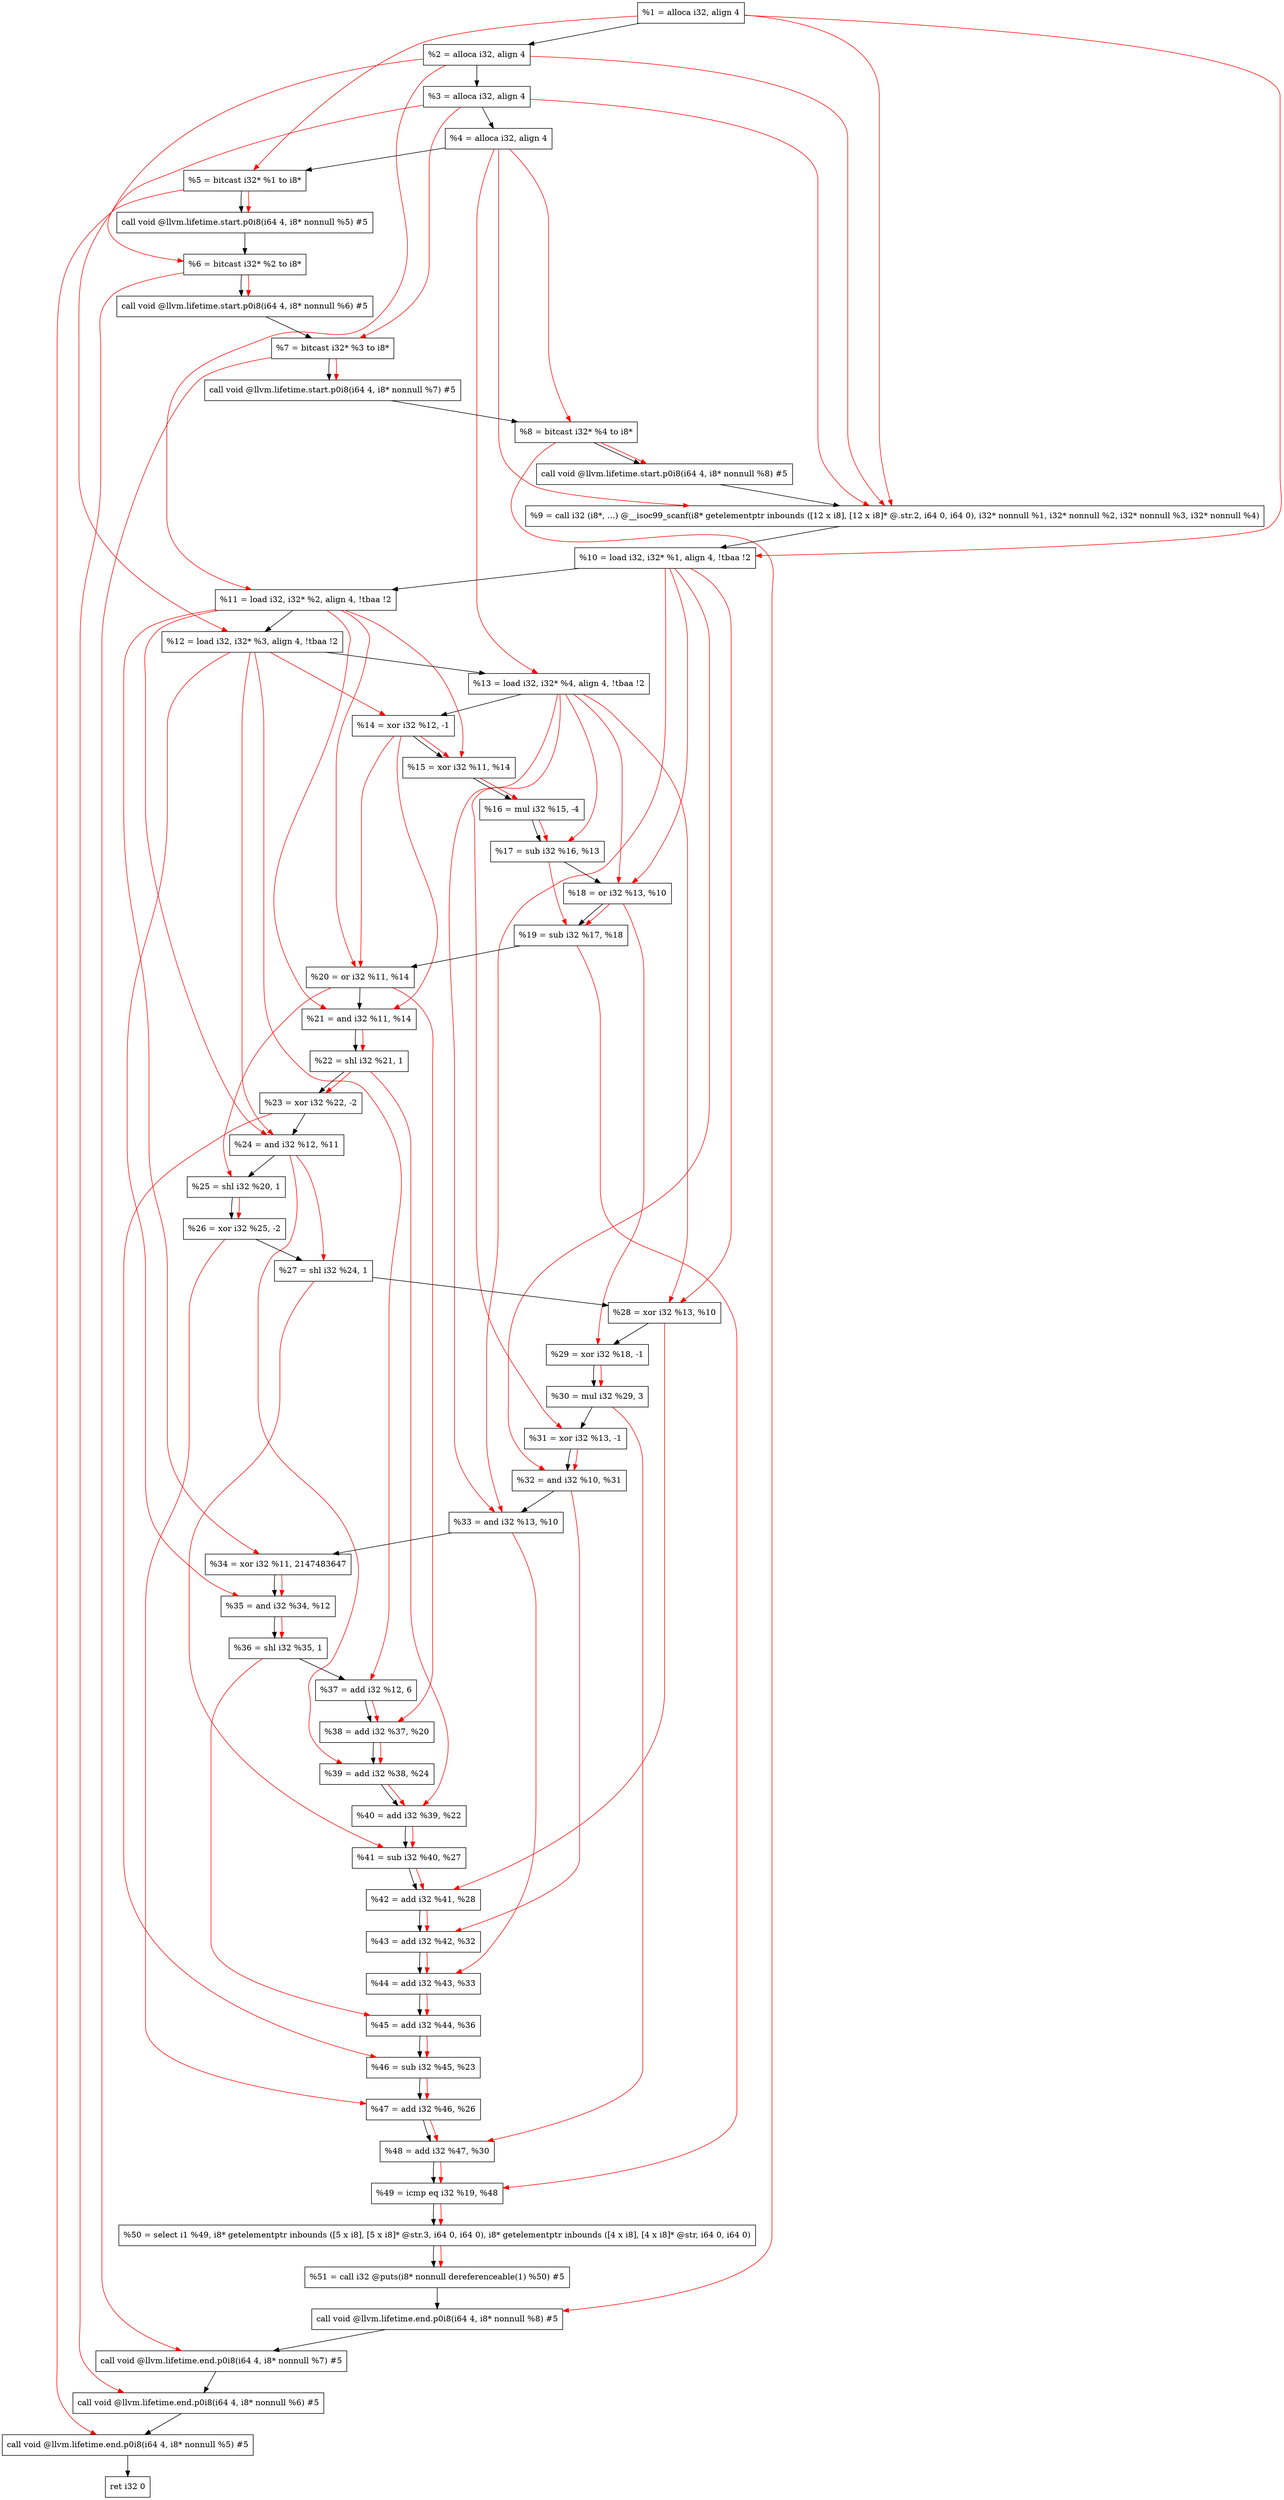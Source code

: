 digraph "DFG for'main' function" {
	Node0x6609a8[shape=record, label="  %1 = alloca i32, align 4"];
	Node0x660a28[shape=record, label="  %2 = alloca i32, align 4"];
	Node0x660ab8[shape=record, label="  %3 = alloca i32, align 4"];
	Node0x660b18[shape=record, label="  %4 = alloca i32, align 4"];
	Node0x660bc8[shape=record, label="  %5 = bitcast i32* %1 to i8*"];
	Node0x660ff8[shape=record, label="  call void @llvm.lifetime.start.p0i8(i64 4, i8* nonnull %5) #5"];
	Node0x6610d8[shape=record, label="  %6 = bitcast i32* %2 to i8*"];
	Node0x6611d8[shape=record, label="  call void @llvm.lifetime.start.p0i8(i64 4, i8* nonnull %6) #5"];
	Node0x661298[shape=record, label="  %7 = bitcast i32* %3 to i8*"];
	Node0x661348[shape=record, label="  call void @llvm.lifetime.start.p0i8(i64 4, i8* nonnull %7) #5"];
	Node0x661408[shape=record, label="  %8 = bitcast i32* %4 to i8*"];
	Node0x6614b8[shape=record, label="  call void @llvm.lifetime.start.p0i8(i64 4, i8* nonnull %8) #5"];
	Node0x65ba90[shape=record, label="  %9 = call i32 (i8*, ...) @__isoc99_scanf(i8* getelementptr inbounds ([12 x i8], [12 x i8]* @.str.2, i64 0, i64 0), i32* nonnull %1, i32* nonnull %2, i32* nonnull %3, i32* nonnull %4)"];
	Node0x6616b8[shape=record, label="  %10 = load i32, i32* %1, align 4, !tbaa !2"];
	Node0x662628[shape=record, label="  %11 = load i32, i32* %2, align 4, !tbaa !2"];
	Node0x662c98[shape=record, label="  %12 = load i32, i32* %3, align 4, !tbaa !2"];
	Node0x662cf8[shape=record, label="  %13 = load i32, i32* %4, align 4, !tbaa !2"];
	Node0x662d70[shape=record, label="  %14 = xor i32 %12, -1"];
	Node0x662de0[shape=record, label="  %15 = xor i32 %11, %14"];
	Node0x662e50[shape=record, label="  %16 = mul i32 %15, -4"];
	Node0x662ec0[shape=record, label="  %17 = sub i32 %16, %13"];
	Node0x662f30[shape=record, label="  %18 = or i32 %13, %10"];
	Node0x662fa0[shape=record, label="  %19 = sub i32 %17, %18"];
	Node0x663010[shape=record, label="  %20 = or i32 %11, %14"];
	Node0x663080[shape=record, label="  %21 = and i32 %11, %14"];
	Node0x6630f0[shape=record, label="  %22 = shl i32 %21, 1"];
	Node0x663160[shape=record, label="  %23 = xor i32 %22, -2"];
	Node0x6631d0[shape=record, label="  %24 = and i32 %12, %11"];
	Node0x663240[shape=record, label="  %25 = shl i32 %20, 1"];
	Node0x6632b0[shape=record, label="  %26 = xor i32 %25, -2"];
	Node0x663320[shape=record, label="  %27 = shl i32 %24, 1"];
	Node0x663390[shape=record, label="  %28 = xor i32 %13, %10"];
	Node0x663400[shape=record, label="  %29 = xor i32 %18, -1"];
	Node0x663470[shape=record, label="  %30 = mul i32 %29, 3"];
	Node0x6634e0[shape=record, label="  %31 = xor i32 %13, -1"];
	Node0x663550[shape=record, label="  %32 = and i32 %10, %31"];
	Node0x6635c0[shape=record, label="  %33 = and i32 %13, %10"];
	Node0x663630[shape=record, label="  %34 = xor i32 %11, 2147483647"];
	Node0x6636a0[shape=record, label="  %35 = and i32 %34, %12"];
	Node0x663710[shape=record, label="  %36 = shl i32 %35, 1"];
	Node0x663780[shape=record, label="  %37 = add i32 %12, 6"];
	Node0x6637f0[shape=record, label="  %38 = add i32 %37, %20"];
	Node0x663860[shape=record, label="  %39 = add i32 %38, %24"];
	Node0x6638d0[shape=record, label="  %40 = add i32 %39, %22"];
	Node0x663940[shape=record, label="  %41 = sub i32 %40, %27"];
	Node0x6639b0[shape=record, label="  %42 = add i32 %41, %28"];
	Node0x663a20[shape=record, label="  %43 = add i32 %42, %32"];
	Node0x663a90[shape=record, label="  %44 = add i32 %43, %33"];
	Node0x663b00[shape=record, label="  %45 = add i32 %44, %36"];
	Node0x663b70[shape=record, label="  %46 = sub i32 %45, %23"];
	Node0x663be0[shape=record, label="  %47 = add i32 %46, %26"];
	Node0x663c50[shape=record, label="  %48 = add i32 %47, %30"];
	Node0x663cc0[shape=record, label="  %49 = icmp eq i32 %19, %48"];
	Node0x6008b8[shape=record, label="  %50 = select i1 %49, i8* getelementptr inbounds ([5 x i8], [5 x i8]* @str.3, i64 0, i64 0), i8* getelementptr inbounds ([4 x i8], [4 x i8]* @str, i64 0, i64 0)"];
	Node0x663d50[shape=record, label="  %51 = call i32 @puts(i8* nonnull dereferenceable(1) %50) #5"];
	Node0x663ff8[shape=record, label="  call void @llvm.lifetime.end.p0i8(i64 4, i8* nonnull %8) #5"];
	Node0x664158[shape=record, label="  call void @llvm.lifetime.end.p0i8(i64 4, i8* nonnull %7) #5"];
	Node0x664268[shape=record, label="  call void @llvm.lifetime.end.p0i8(i64 4, i8* nonnull %6) #5"];
	Node0x664378[shape=record, label="  call void @llvm.lifetime.end.p0i8(i64 4, i8* nonnull %5) #5"];
	Node0x664438[shape=record, label="  ret i32 0"];
	Node0x6609a8 -> Node0x660a28;
	Node0x660a28 -> Node0x660ab8;
	Node0x660ab8 -> Node0x660b18;
	Node0x660b18 -> Node0x660bc8;
	Node0x660bc8 -> Node0x660ff8;
	Node0x660ff8 -> Node0x6610d8;
	Node0x6610d8 -> Node0x6611d8;
	Node0x6611d8 -> Node0x661298;
	Node0x661298 -> Node0x661348;
	Node0x661348 -> Node0x661408;
	Node0x661408 -> Node0x6614b8;
	Node0x6614b8 -> Node0x65ba90;
	Node0x65ba90 -> Node0x6616b8;
	Node0x6616b8 -> Node0x662628;
	Node0x662628 -> Node0x662c98;
	Node0x662c98 -> Node0x662cf8;
	Node0x662cf8 -> Node0x662d70;
	Node0x662d70 -> Node0x662de0;
	Node0x662de0 -> Node0x662e50;
	Node0x662e50 -> Node0x662ec0;
	Node0x662ec0 -> Node0x662f30;
	Node0x662f30 -> Node0x662fa0;
	Node0x662fa0 -> Node0x663010;
	Node0x663010 -> Node0x663080;
	Node0x663080 -> Node0x6630f0;
	Node0x6630f0 -> Node0x663160;
	Node0x663160 -> Node0x6631d0;
	Node0x6631d0 -> Node0x663240;
	Node0x663240 -> Node0x6632b0;
	Node0x6632b0 -> Node0x663320;
	Node0x663320 -> Node0x663390;
	Node0x663390 -> Node0x663400;
	Node0x663400 -> Node0x663470;
	Node0x663470 -> Node0x6634e0;
	Node0x6634e0 -> Node0x663550;
	Node0x663550 -> Node0x6635c0;
	Node0x6635c0 -> Node0x663630;
	Node0x663630 -> Node0x6636a0;
	Node0x6636a0 -> Node0x663710;
	Node0x663710 -> Node0x663780;
	Node0x663780 -> Node0x6637f0;
	Node0x6637f0 -> Node0x663860;
	Node0x663860 -> Node0x6638d0;
	Node0x6638d0 -> Node0x663940;
	Node0x663940 -> Node0x6639b0;
	Node0x6639b0 -> Node0x663a20;
	Node0x663a20 -> Node0x663a90;
	Node0x663a90 -> Node0x663b00;
	Node0x663b00 -> Node0x663b70;
	Node0x663b70 -> Node0x663be0;
	Node0x663be0 -> Node0x663c50;
	Node0x663c50 -> Node0x663cc0;
	Node0x663cc0 -> Node0x6008b8;
	Node0x6008b8 -> Node0x663d50;
	Node0x663d50 -> Node0x663ff8;
	Node0x663ff8 -> Node0x664158;
	Node0x664158 -> Node0x664268;
	Node0x664268 -> Node0x664378;
	Node0x664378 -> Node0x664438;
edge [color=red]
	Node0x6609a8 -> Node0x660bc8;
	Node0x660bc8 -> Node0x660ff8;
	Node0x660a28 -> Node0x6610d8;
	Node0x6610d8 -> Node0x6611d8;
	Node0x660ab8 -> Node0x661298;
	Node0x661298 -> Node0x661348;
	Node0x660b18 -> Node0x661408;
	Node0x661408 -> Node0x6614b8;
	Node0x6609a8 -> Node0x65ba90;
	Node0x660a28 -> Node0x65ba90;
	Node0x660ab8 -> Node0x65ba90;
	Node0x660b18 -> Node0x65ba90;
	Node0x6609a8 -> Node0x6616b8;
	Node0x660a28 -> Node0x662628;
	Node0x660ab8 -> Node0x662c98;
	Node0x660b18 -> Node0x662cf8;
	Node0x662c98 -> Node0x662d70;
	Node0x662628 -> Node0x662de0;
	Node0x662d70 -> Node0x662de0;
	Node0x662de0 -> Node0x662e50;
	Node0x662e50 -> Node0x662ec0;
	Node0x662cf8 -> Node0x662ec0;
	Node0x662cf8 -> Node0x662f30;
	Node0x6616b8 -> Node0x662f30;
	Node0x662ec0 -> Node0x662fa0;
	Node0x662f30 -> Node0x662fa0;
	Node0x662628 -> Node0x663010;
	Node0x662d70 -> Node0x663010;
	Node0x662628 -> Node0x663080;
	Node0x662d70 -> Node0x663080;
	Node0x663080 -> Node0x6630f0;
	Node0x6630f0 -> Node0x663160;
	Node0x662c98 -> Node0x6631d0;
	Node0x662628 -> Node0x6631d0;
	Node0x663010 -> Node0x663240;
	Node0x663240 -> Node0x6632b0;
	Node0x6631d0 -> Node0x663320;
	Node0x662cf8 -> Node0x663390;
	Node0x6616b8 -> Node0x663390;
	Node0x662f30 -> Node0x663400;
	Node0x663400 -> Node0x663470;
	Node0x662cf8 -> Node0x6634e0;
	Node0x6616b8 -> Node0x663550;
	Node0x6634e0 -> Node0x663550;
	Node0x662cf8 -> Node0x6635c0;
	Node0x6616b8 -> Node0x6635c0;
	Node0x662628 -> Node0x663630;
	Node0x663630 -> Node0x6636a0;
	Node0x662c98 -> Node0x6636a0;
	Node0x6636a0 -> Node0x663710;
	Node0x662c98 -> Node0x663780;
	Node0x663780 -> Node0x6637f0;
	Node0x663010 -> Node0x6637f0;
	Node0x6637f0 -> Node0x663860;
	Node0x6631d0 -> Node0x663860;
	Node0x663860 -> Node0x6638d0;
	Node0x6630f0 -> Node0x6638d0;
	Node0x6638d0 -> Node0x663940;
	Node0x663320 -> Node0x663940;
	Node0x663940 -> Node0x6639b0;
	Node0x663390 -> Node0x6639b0;
	Node0x6639b0 -> Node0x663a20;
	Node0x663550 -> Node0x663a20;
	Node0x663a20 -> Node0x663a90;
	Node0x6635c0 -> Node0x663a90;
	Node0x663a90 -> Node0x663b00;
	Node0x663710 -> Node0x663b00;
	Node0x663b00 -> Node0x663b70;
	Node0x663160 -> Node0x663b70;
	Node0x663b70 -> Node0x663be0;
	Node0x6632b0 -> Node0x663be0;
	Node0x663be0 -> Node0x663c50;
	Node0x663470 -> Node0x663c50;
	Node0x662fa0 -> Node0x663cc0;
	Node0x663c50 -> Node0x663cc0;
	Node0x663cc0 -> Node0x6008b8;
	Node0x6008b8 -> Node0x663d50;
	Node0x661408 -> Node0x663ff8;
	Node0x661298 -> Node0x664158;
	Node0x6610d8 -> Node0x664268;
	Node0x660bc8 -> Node0x664378;
}

